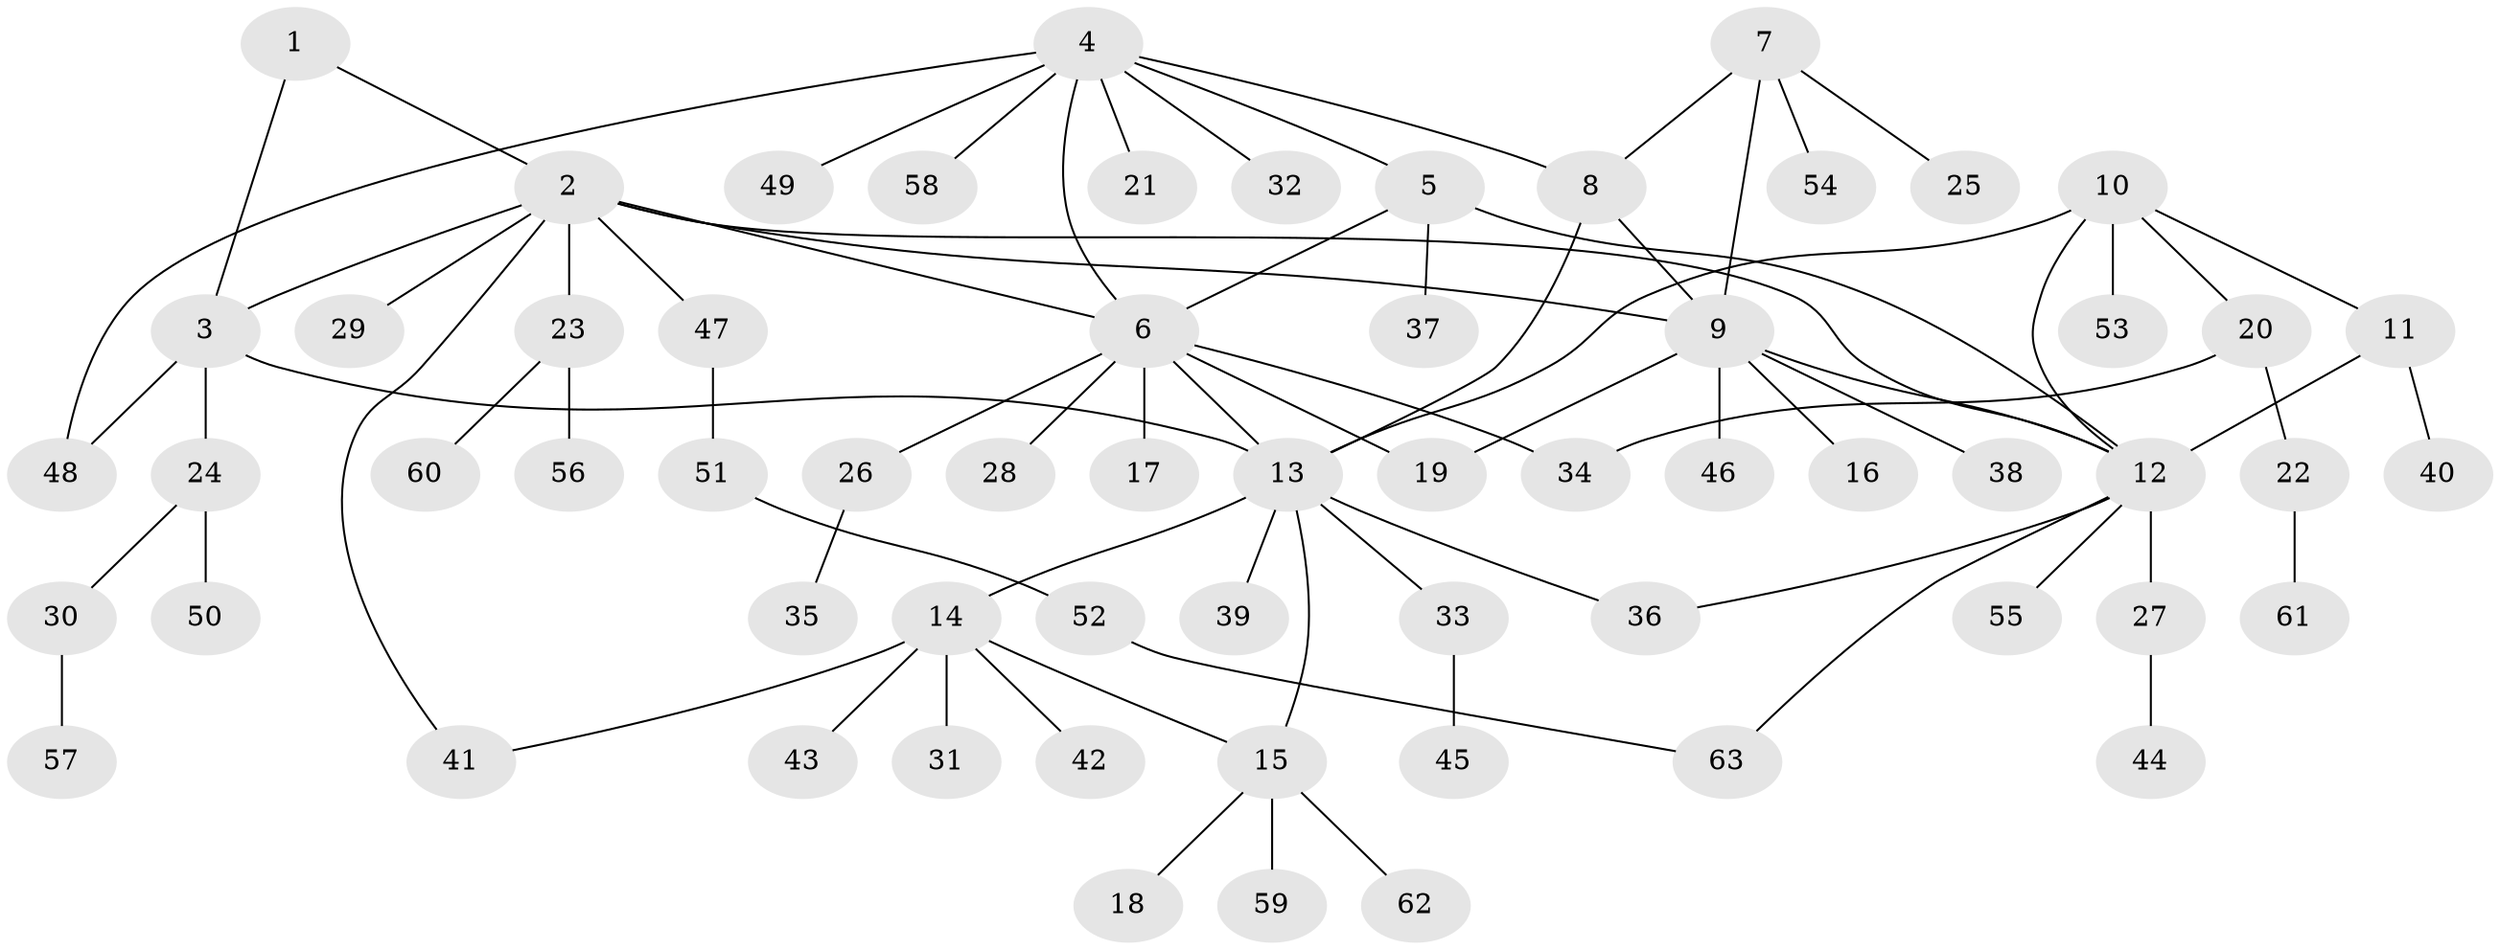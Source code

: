 // Generated by graph-tools (version 1.1) at 2025/37/03/09/25 02:37:26]
// undirected, 63 vertices, 79 edges
graph export_dot {
graph [start="1"]
  node [color=gray90,style=filled];
  1;
  2;
  3;
  4;
  5;
  6;
  7;
  8;
  9;
  10;
  11;
  12;
  13;
  14;
  15;
  16;
  17;
  18;
  19;
  20;
  21;
  22;
  23;
  24;
  25;
  26;
  27;
  28;
  29;
  30;
  31;
  32;
  33;
  34;
  35;
  36;
  37;
  38;
  39;
  40;
  41;
  42;
  43;
  44;
  45;
  46;
  47;
  48;
  49;
  50;
  51;
  52;
  53;
  54;
  55;
  56;
  57;
  58;
  59;
  60;
  61;
  62;
  63;
  1 -- 2;
  1 -- 3;
  2 -- 3;
  2 -- 6;
  2 -- 9;
  2 -- 12;
  2 -- 23;
  2 -- 29;
  2 -- 41;
  2 -- 47;
  3 -- 13;
  3 -- 24;
  3 -- 48;
  4 -- 5;
  4 -- 6;
  4 -- 8;
  4 -- 21;
  4 -- 32;
  4 -- 48;
  4 -- 49;
  4 -- 58;
  5 -- 6;
  5 -- 12;
  5 -- 37;
  6 -- 13;
  6 -- 17;
  6 -- 19;
  6 -- 26;
  6 -- 28;
  6 -- 34;
  7 -- 8;
  7 -- 9;
  7 -- 25;
  7 -- 54;
  8 -- 9;
  8 -- 13;
  9 -- 12;
  9 -- 16;
  9 -- 19;
  9 -- 38;
  9 -- 46;
  10 -- 11;
  10 -- 12;
  10 -- 13;
  10 -- 20;
  10 -- 53;
  11 -- 12;
  11 -- 40;
  12 -- 27;
  12 -- 36;
  12 -- 55;
  12 -- 63;
  13 -- 14;
  13 -- 15;
  13 -- 33;
  13 -- 36;
  13 -- 39;
  14 -- 15;
  14 -- 31;
  14 -- 41;
  14 -- 42;
  14 -- 43;
  15 -- 18;
  15 -- 59;
  15 -- 62;
  20 -- 22;
  20 -- 34;
  22 -- 61;
  23 -- 56;
  23 -- 60;
  24 -- 30;
  24 -- 50;
  26 -- 35;
  27 -- 44;
  30 -- 57;
  33 -- 45;
  47 -- 51;
  51 -- 52;
  52 -- 63;
}
